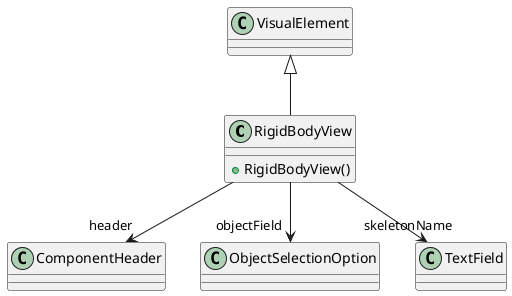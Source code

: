 @startuml
class RigidBodyView {
    + RigidBodyView()
}
VisualElement <|-- RigidBodyView
RigidBodyView --> "header" ComponentHeader
RigidBodyView --> "objectField" ObjectSelectionOption
RigidBodyView --> "skeletonName" TextField
@enduml
